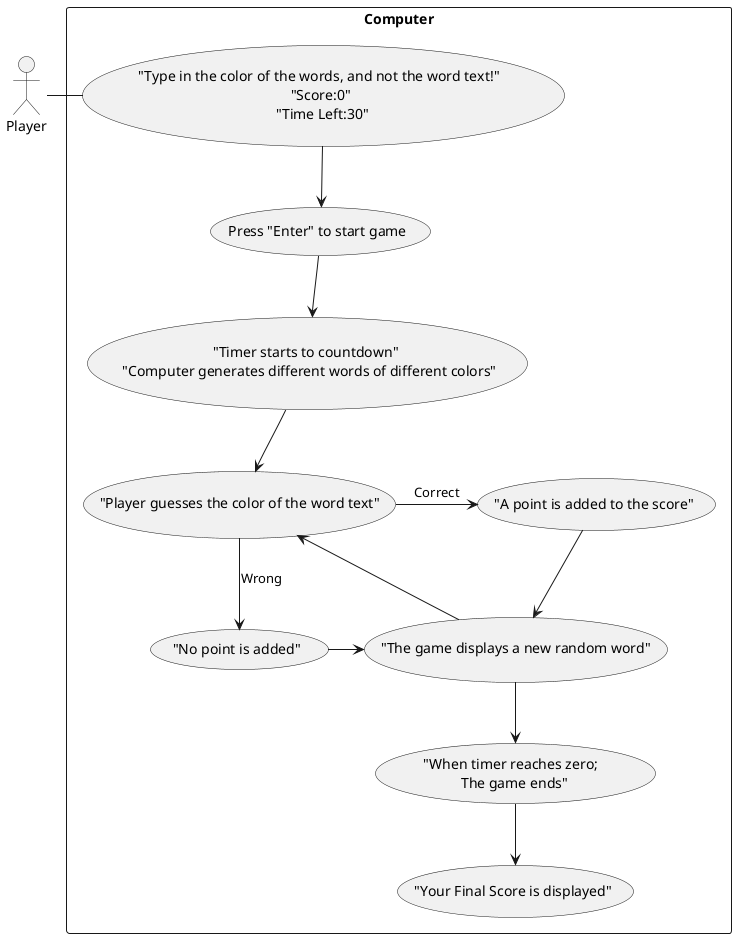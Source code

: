 @startuml

actor Player
rectangle Computer{
Player - ("Type in the color of the words, and not the word text!" \n "Score:0" \n "Time Left:30")
("Type in the color of the words, and not the word text!" \n "Score:0" \n "Time Left:30") --> (Press "Enter" to start game)
(Press "Enter" to start game) --> ("Timer starts to countdown" \n "Computer generates different words of different colors")
("Timer starts to countdown" \n "Computer generates different words of different colors") --> ("Player guesses the color of the word text")
("Player guesses the color of the word text") -> ("A point is added to the score") :Correct
("Player guesses the color of the word text") --> ("No point is added") :Wrong
("A point is added to the score") --> ("The game displays a new random word")
("The game displays a new random word") -> ("Player guesses the color of the word text")
("No point is added") -> ("The game displays a new random word")
("The game displays a new random word") --> ("When timer reaches zero; \n The game ends")
("When timer reaches zero; \n The game ends") --> ("Your Final Score is displayed")
}

@enduml